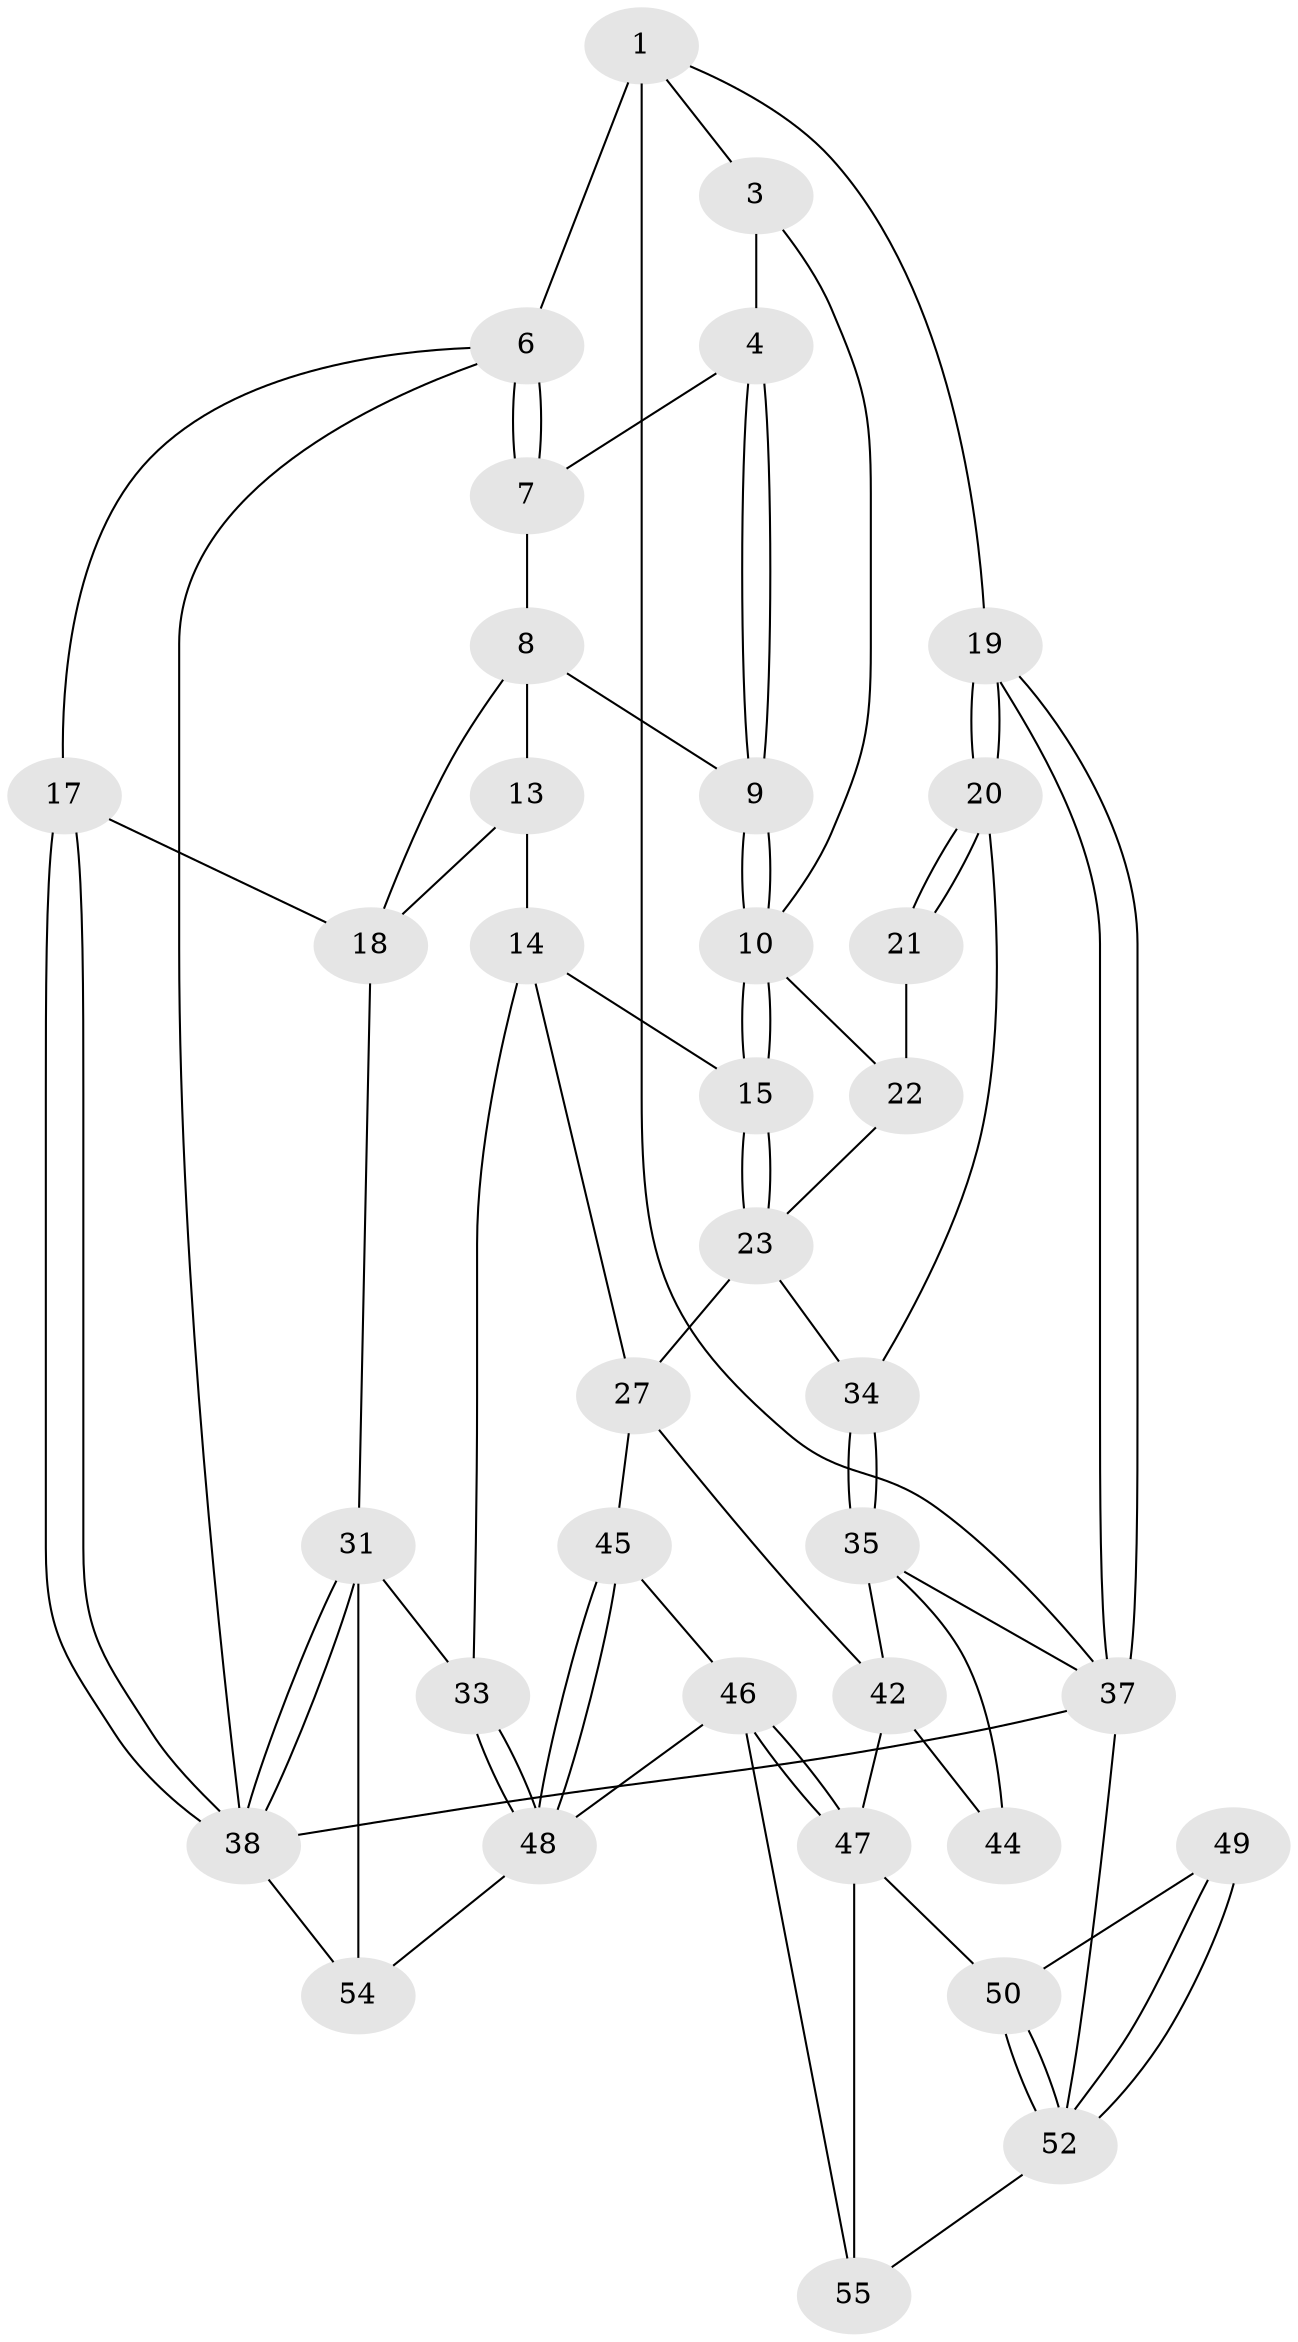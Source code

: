 // original degree distribution, {3: 0.05263157894736842, 5: 0.40350877192982454, 4: 0.2807017543859649, 6: 0.2631578947368421}
// Generated by graph-tools (version 1.1) at 2025/42/03/06/25 10:42:30]
// undirected, 36 vertices, 78 edges
graph export_dot {
graph [start="1"]
  node [color=gray90,style=filled];
  1 [pos="+1+0",super="+2"];
  3 [pos="+0.3134589235763319+0"];
  4 [pos="+0.5177858716773379+0",super="+5"];
  6 [pos="+0.8371676343012683+0.13742135408090816",super="+16"];
  7 [pos="+0.8335141526903161+0.13599089813296167"];
  8 [pos="+0.7386133717612661+0.15639280293122465",super="+12"];
  9 [pos="+0.6040456390569431+0.10161078362701834"];
  10 [pos="+0.5521745174037884+0.24002750582416457",super="+11"];
  13 [pos="+0.6613698837589291+0.3639625757721257"];
  14 [pos="+0.6098504506520918+0.3517961413465163",super="+26"];
  15 [pos="+0.5562200817440089+0.32839240219070387"];
  17 [pos="+1+0.3584202954169445"];
  18 [pos="+0.9180695778991599+0.37892580175753643",super="+30"];
  19 [pos="+0+0.2771715139269662"];
  20 [pos="+0+0.27655013802237016",super="+29"];
  21 [pos="+0.061664231942344515+0.25053594626131154",super="+25"];
  22 [pos="+0.2652569328523815+0.1517761942839829",super="+24"];
  23 [pos="+0.3998247637572328+0.40176614941562416",super="+28"];
  27 [pos="+0.4408822590247339+0.6133996504574525",super="+41"];
  31 [pos="+0.66522862371432+0.700845975617395",super="+32"];
  33 [pos="+0.5840159842662237+0.7293734679742563"];
  34 [pos="+0.14656946101605875+0.5608329090454415"];
  35 [pos="+0.13649574430863198+0.5738817356410335",super="+36"];
  37 [pos="+0+0.5909998177338951",super="+40"];
  38 [pos="+1+0.6884207883581945",super="+39"];
  42 [pos="+0.2469691084682075+0.682415044601717",super="+43"];
  44 [pos="+0+0.6363989720749609"];
  45 [pos="+0.3288108143477912+0.8106756387604627"];
  46 [pos="+0.19835389839655748+0.8379320536796458",super="+56"];
  47 [pos="+0.1972589331374782+0.8370419998293954",super="+51"];
  48 [pos="+0.5295016860835335+0.8678608218450667",super="+57"];
  49 [pos="+0+0.6830413540162725"];
  50 [pos="+0.11066618710253326+0.867736952223491"];
  52 [pos="+0.05583637712933058+0.8868287782229987",super="+53"];
  54 [pos="+1+1"];
  55 [pos="+0+1"];
  1 -- 6 [weight=2];
  1 -- 3;
  1 -- 19;
  1 -- 37;
  3 -- 4;
  3 -- 10;
  4 -- 9;
  4 -- 9;
  4 -- 7;
  6 -- 7;
  6 -- 7;
  6 -- 17;
  6 -- 38;
  7 -- 8;
  8 -- 9;
  8 -- 18;
  8 -- 13;
  9 -- 10;
  9 -- 10;
  10 -- 15;
  10 -- 15;
  10 -- 22;
  13 -- 14;
  13 -- 18;
  14 -- 15;
  14 -- 33;
  14 -- 27;
  15 -- 23;
  15 -- 23;
  17 -- 18;
  17 -- 38;
  17 -- 38;
  18 -- 31;
  19 -- 20;
  19 -- 20;
  19 -- 37;
  19 -- 37;
  20 -- 21 [weight=2];
  20 -- 21;
  20 -- 34;
  21 -- 22 [weight=2];
  22 -- 23;
  23 -- 34;
  23 -- 27;
  27 -- 42;
  27 -- 45;
  31 -- 38;
  31 -- 38;
  31 -- 33;
  31 -- 54;
  33 -- 48;
  33 -- 48;
  34 -- 35;
  34 -- 35;
  35 -- 42;
  35 -- 44;
  35 -- 37;
  37 -- 52;
  37 -- 38;
  38 -- 54;
  42 -- 44;
  42 -- 47;
  45 -- 46;
  45 -- 48;
  45 -- 48;
  46 -- 47;
  46 -- 47;
  46 -- 55;
  46 -- 48;
  47 -- 50;
  47 -- 55;
  48 -- 54;
  49 -- 50;
  49 -- 52;
  49 -- 52;
  50 -- 52;
  50 -- 52;
  52 -- 55;
}
